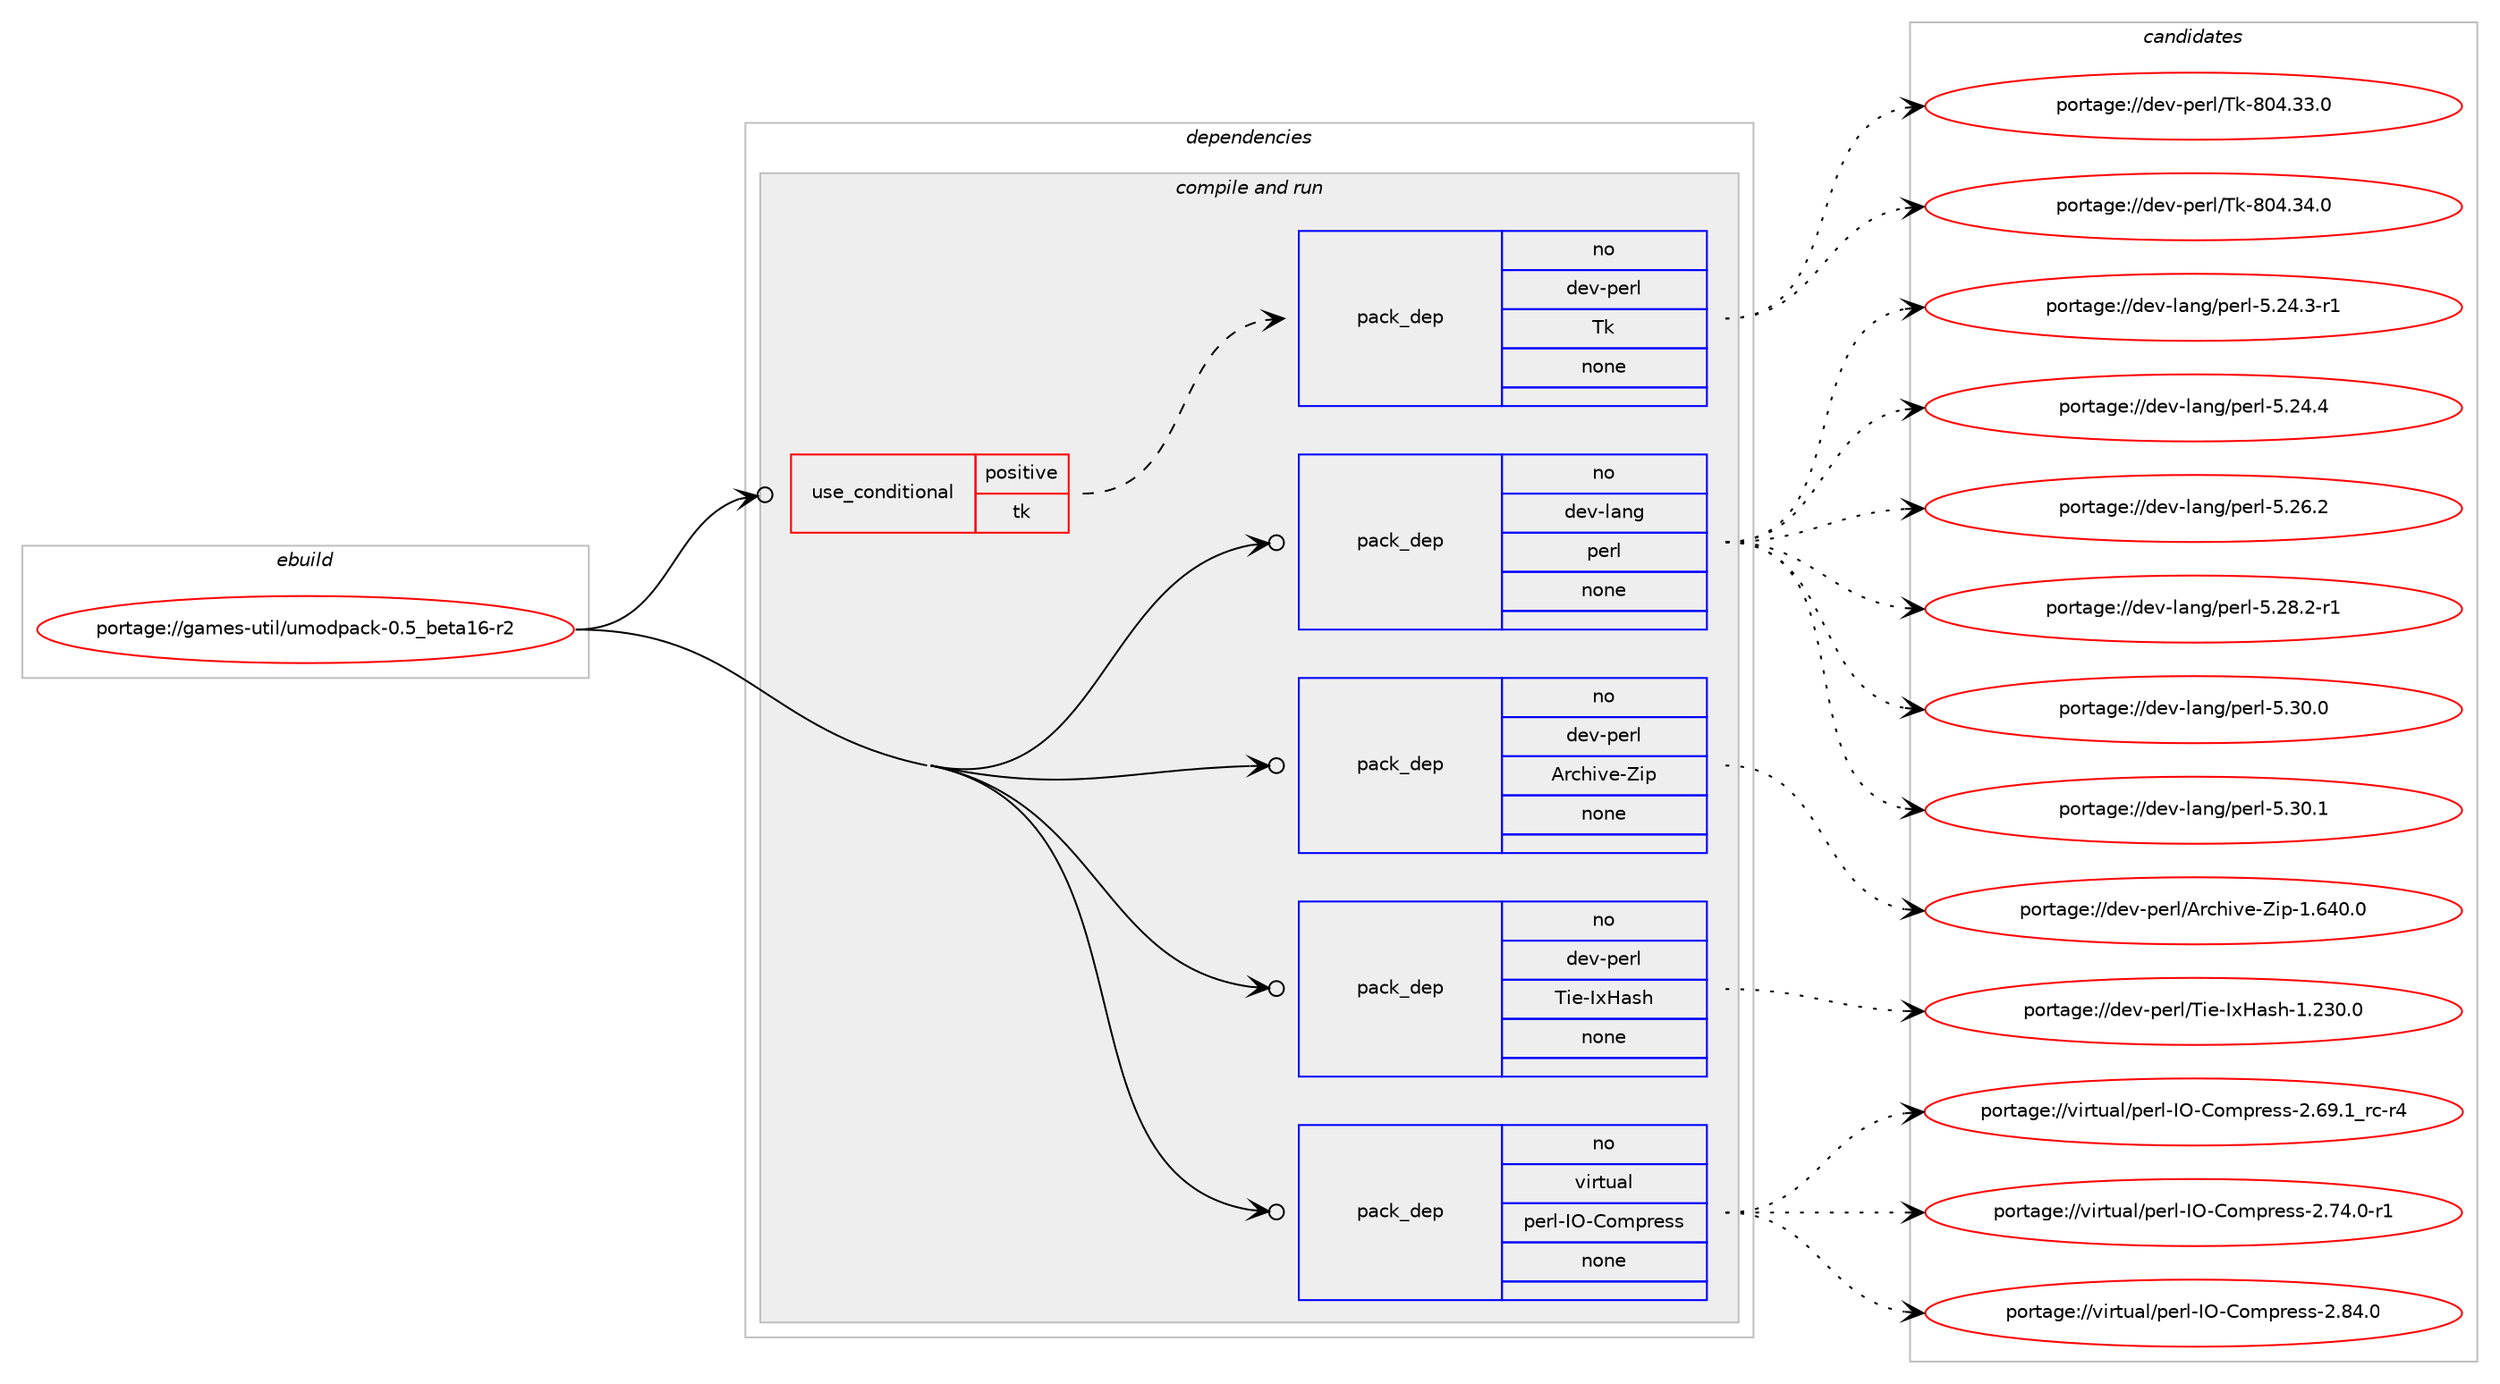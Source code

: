 digraph prolog {

# *************
# Graph options
# *************

newrank=true;
concentrate=true;
compound=true;
graph [rankdir=LR,fontname=Helvetica,fontsize=10,ranksep=1.5];#, ranksep=2.5, nodesep=0.2];
edge  [arrowhead=vee];
node  [fontname=Helvetica,fontsize=10];

# **********
# The ebuild
# **********

subgraph cluster_leftcol {
color=gray;
rank=same;
label=<<i>ebuild</i>>;
id [label="portage://games-util/umodpack-0.5_beta16-r2", color=red, width=4, href="../games-util/umodpack-0.5_beta16-r2.svg"];
}

# ****************
# The dependencies
# ****************

subgraph cluster_midcol {
color=gray;
label=<<i>dependencies</i>>;
subgraph cluster_compile {
fillcolor="#eeeeee";
style=filled;
label=<<i>compile</i>>;
}
subgraph cluster_compileandrun {
fillcolor="#eeeeee";
style=filled;
label=<<i>compile and run</i>>;
subgraph cond73917 {
dependency277817 [label=<<TABLE BORDER="0" CELLBORDER="1" CELLSPACING="0" CELLPADDING="4"><TR><TD ROWSPAN="3" CELLPADDING="10">use_conditional</TD></TR><TR><TD>positive</TD></TR><TR><TD>tk</TD></TR></TABLE>>, shape=none, color=red];
subgraph pack199851 {
dependency277818 [label=<<TABLE BORDER="0" CELLBORDER="1" CELLSPACING="0" CELLPADDING="4" WIDTH="220"><TR><TD ROWSPAN="6" CELLPADDING="30">pack_dep</TD></TR><TR><TD WIDTH="110">no</TD></TR><TR><TD>dev-perl</TD></TR><TR><TD>Tk</TD></TR><TR><TD>none</TD></TR><TR><TD></TD></TR></TABLE>>, shape=none, color=blue];
}
dependency277817:e -> dependency277818:w [weight=20,style="dashed",arrowhead="vee"];
}
id:e -> dependency277817:w [weight=20,style="solid",arrowhead="odotvee"];
subgraph pack199852 {
dependency277819 [label=<<TABLE BORDER="0" CELLBORDER="1" CELLSPACING="0" CELLPADDING="4" WIDTH="220"><TR><TD ROWSPAN="6" CELLPADDING="30">pack_dep</TD></TR><TR><TD WIDTH="110">no</TD></TR><TR><TD>dev-lang</TD></TR><TR><TD>perl</TD></TR><TR><TD>none</TD></TR><TR><TD></TD></TR></TABLE>>, shape=none, color=blue];
}
id:e -> dependency277819:w [weight=20,style="solid",arrowhead="odotvee"];
subgraph pack199853 {
dependency277820 [label=<<TABLE BORDER="0" CELLBORDER="1" CELLSPACING="0" CELLPADDING="4" WIDTH="220"><TR><TD ROWSPAN="6" CELLPADDING="30">pack_dep</TD></TR><TR><TD WIDTH="110">no</TD></TR><TR><TD>dev-perl</TD></TR><TR><TD>Archive-Zip</TD></TR><TR><TD>none</TD></TR><TR><TD></TD></TR></TABLE>>, shape=none, color=blue];
}
id:e -> dependency277820:w [weight=20,style="solid",arrowhead="odotvee"];
subgraph pack199854 {
dependency277821 [label=<<TABLE BORDER="0" CELLBORDER="1" CELLSPACING="0" CELLPADDING="4" WIDTH="220"><TR><TD ROWSPAN="6" CELLPADDING="30">pack_dep</TD></TR><TR><TD WIDTH="110">no</TD></TR><TR><TD>dev-perl</TD></TR><TR><TD>Tie-IxHash</TD></TR><TR><TD>none</TD></TR><TR><TD></TD></TR></TABLE>>, shape=none, color=blue];
}
id:e -> dependency277821:w [weight=20,style="solid",arrowhead="odotvee"];
subgraph pack199855 {
dependency277822 [label=<<TABLE BORDER="0" CELLBORDER="1" CELLSPACING="0" CELLPADDING="4" WIDTH="220"><TR><TD ROWSPAN="6" CELLPADDING="30">pack_dep</TD></TR><TR><TD WIDTH="110">no</TD></TR><TR><TD>virtual</TD></TR><TR><TD>perl-IO-Compress</TD></TR><TR><TD>none</TD></TR><TR><TD></TD></TR></TABLE>>, shape=none, color=blue];
}
id:e -> dependency277822:w [weight=20,style="solid",arrowhead="odotvee"];
}
subgraph cluster_run {
fillcolor="#eeeeee";
style=filled;
label=<<i>run</i>>;
}
}

# **************
# The candidates
# **************

subgraph cluster_choices {
rank=same;
color=gray;
label=<<i>candidates</i>>;

subgraph choice199851 {
color=black;
nodesep=1;
choiceportage100101118451121011141084784107455648524651514648 [label="portage://dev-perl/Tk-804.33.0", color=red, width=4,href="../dev-perl/Tk-804.33.0.svg"];
choiceportage100101118451121011141084784107455648524651524648 [label="portage://dev-perl/Tk-804.34.0", color=red, width=4,href="../dev-perl/Tk-804.34.0.svg"];
dependency277818:e -> choiceportage100101118451121011141084784107455648524651514648:w [style=dotted,weight="100"];
dependency277818:e -> choiceportage100101118451121011141084784107455648524651524648:w [style=dotted,weight="100"];
}
subgraph choice199852 {
color=black;
nodesep=1;
choiceportage100101118451089711010347112101114108455346505246514511449 [label="portage://dev-lang/perl-5.24.3-r1", color=red, width=4,href="../dev-lang/perl-5.24.3-r1.svg"];
choiceportage10010111845108971101034711210111410845534650524652 [label="portage://dev-lang/perl-5.24.4", color=red, width=4,href="../dev-lang/perl-5.24.4.svg"];
choiceportage10010111845108971101034711210111410845534650544650 [label="portage://dev-lang/perl-5.26.2", color=red, width=4,href="../dev-lang/perl-5.26.2.svg"];
choiceportage100101118451089711010347112101114108455346505646504511449 [label="portage://dev-lang/perl-5.28.2-r1", color=red, width=4,href="../dev-lang/perl-5.28.2-r1.svg"];
choiceportage10010111845108971101034711210111410845534651484648 [label="portage://dev-lang/perl-5.30.0", color=red, width=4,href="../dev-lang/perl-5.30.0.svg"];
choiceportage10010111845108971101034711210111410845534651484649 [label="portage://dev-lang/perl-5.30.1", color=red, width=4,href="../dev-lang/perl-5.30.1.svg"];
dependency277819:e -> choiceportage100101118451089711010347112101114108455346505246514511449:w [style=dotted,weight="100"];
dependency277819:e -> choiceportage10010111845108971101034711210111410845534650524652:w [style=dotted,weight="100"];
dependency277819:e -> choiceportage10010111845108971101034711210111410845534650544650:w [style=dotted,weight="100"];
dependency277819:e -> choiceportage100101118451089711010347112101114108455346505646504511449:w [style=dotted,weight="100"];
dependency277819:e -> choiceportage10010111845108971101034711210111410845534651484648:w [style=dotted,weight="100"];
dependency277819:e -> choiceportage10010111845108971101034711210111410845534651484649:w [style=dotted,weight="100"];
}
subgraph choice199853 {
color=black;
nodesep=1;
choiceportage1001011184511210111410847651149910410511810145901051124549465452484648 [label="portage://dev-perl/Archive-Zip-1.640.0", color=red, width=4,href="../dev-perl/Archive-Zip-1.640.0.svg"];
dependency277820:e -> choiceportage1001011184511210111410847651149910410511810145901051124549465452484648:w [style=dotted,weight="100"];
}
subgraph choice199854 {
color=black;
nodesep=1;
choiceportage100101118451121011141084784105101457312072971151044549465051484648 [label="portage://dev-perl/Tie-IxHash-1.230.0", color=red, width=4,href="../dev-perl/Tie-IxHash-1.230.0.svg"];
dependency277821:e -> choiceportage100101118451121011141084784105101457312072971151044549465051484648:w [style=dotted,weight="100"];
}
subgraph choice199855 {
color=black;
nodesep=1;
choiceportage118105114116117971084711210111410845737945671111091121141011151154550465457464995114994511452 [label="portage://virtual/perl-IO-Compress-2.69.1_rc-r4", color=red, width=4,href="../virtual/perl-IO-Compress-2.69.1_rc-r4.svg"];
choiceportage11810511411611797108471121011141084573794567111109112114101115115455046555246484511449 [label="portage://virtual/perl-IO-Compress-2.74.0-r1", color=red, width=4,href="../virtual/perl-IO-Compress-2.74.0-r1.svg"];
choiceportage1181051141161179710847112101114108457379456711110911211410111511545504656524648 [label="portage://virtual/perl-IO-Compress-2.84.0", color=red, width=4,href="../virtual/perl-IO-Compress-2.84.0.svg"];
dependency277822:e -> choiceportage118105114116117971084711210111410845737945671111091121141011151154550465457464995114994511452:w [style=dotted,weight="100"];
dependency277822:e -> choiceportage11810511411611797108471121011141084573794567111109112114101115115455046555246484511449:w [style=dotted,weight="100"];
dependency277822:e -> choiceportage1181051141161179710847112101114108457379456711110911211410111511545504656524648:w [style=dotted,weight="100"];
}
}

}
